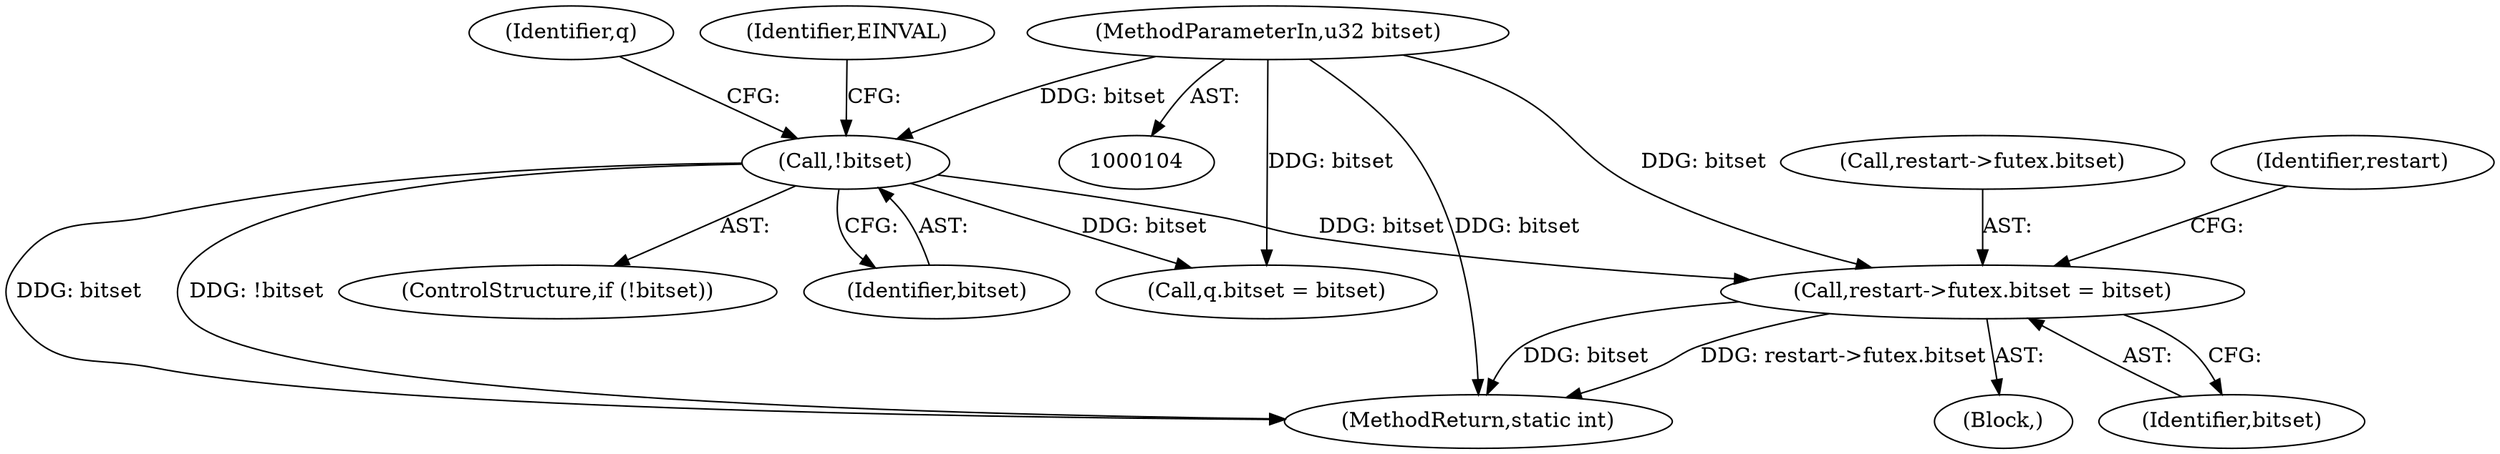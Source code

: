 digraph "0_linux_7ada876a8703f23befbb20a7465a702ee39b1704@pointer" {
"1000273" [label="(Call,restart->futex.bitset = bitset)"];
"1000109" [label="(MethodParameterIn,u32 bitset)"];
"1000122" [label="(Call,!bitset)"];
"1000109" [label="(MethodParameterIn,u32 bitset)"];
"1000126" [label="(Identifier,EINVAL)"];
"1000274" [label="(Call,restart->futex.bitset)"];
"1000129" [label="(Identifier,q)"];
"1000111" [label="(Block,)"];
"1000132" [label="(Call,q.bitset = bitset)"];
"1000283" [label="(Identifier,restart)"];
"1000121" [label="(ControlStructure,if (!bitset))"];
"1000123" [label="(Identifier,bitset)"];
"1000279" [label="(Identifier,bitset)"];
"1000273" [label="(Call,restart->futex.bitset = bitset)"];
"1000332" [label="(MethodReturn,static int)"];
"1000122" [label="(Call,!bitset)"];
"1000273" -> "1000111"  [label="AST: "];
"1000273" -> "1000279"  [label="CFG: "];
"1000274" -> "1000273"  [label="AST: "];
"1000279" -> "1000273"  [label="AST: "];
"1000283" -> "1000273"  [label="CFG: "];
"1000273" -> "1000332"  [label="DDG: restart->futex.bitset"];
"1000273" -> "1000332"  [label="DDG: bitset"];
"1000109" -> "1000273"  [label="DDG: bitset"];
"1000122" -> "1000273"  [label="DDG: bitset"];
"1000109" -> "1000104"  [label="AST: "];
"1000109" -> "1000332"  [label="DDG: bitset"];
"1000109" -> "1000122"  [label="DDG: bitset"];
"1000109" -> "1000132"  [label="DDG: bitset"];
"1000122" -> "1000121"  [label="AST: "];
"1000122" -> "1000123"  [label="CFG: "];
"1000123" -> "1000122"  [label="AST: "];
"1000126" -> "1000122"  [label="CFG: "];
"1000129" -> "1000122"  [label="CFG: "];
"1000122" -> "1000332"  [label="DDG: bitset"];
"1000122" -> "1000332"  [label="DDG: !bitset"];
"1000122" -> "1000132"  [label="DDG: bitset"];
}
